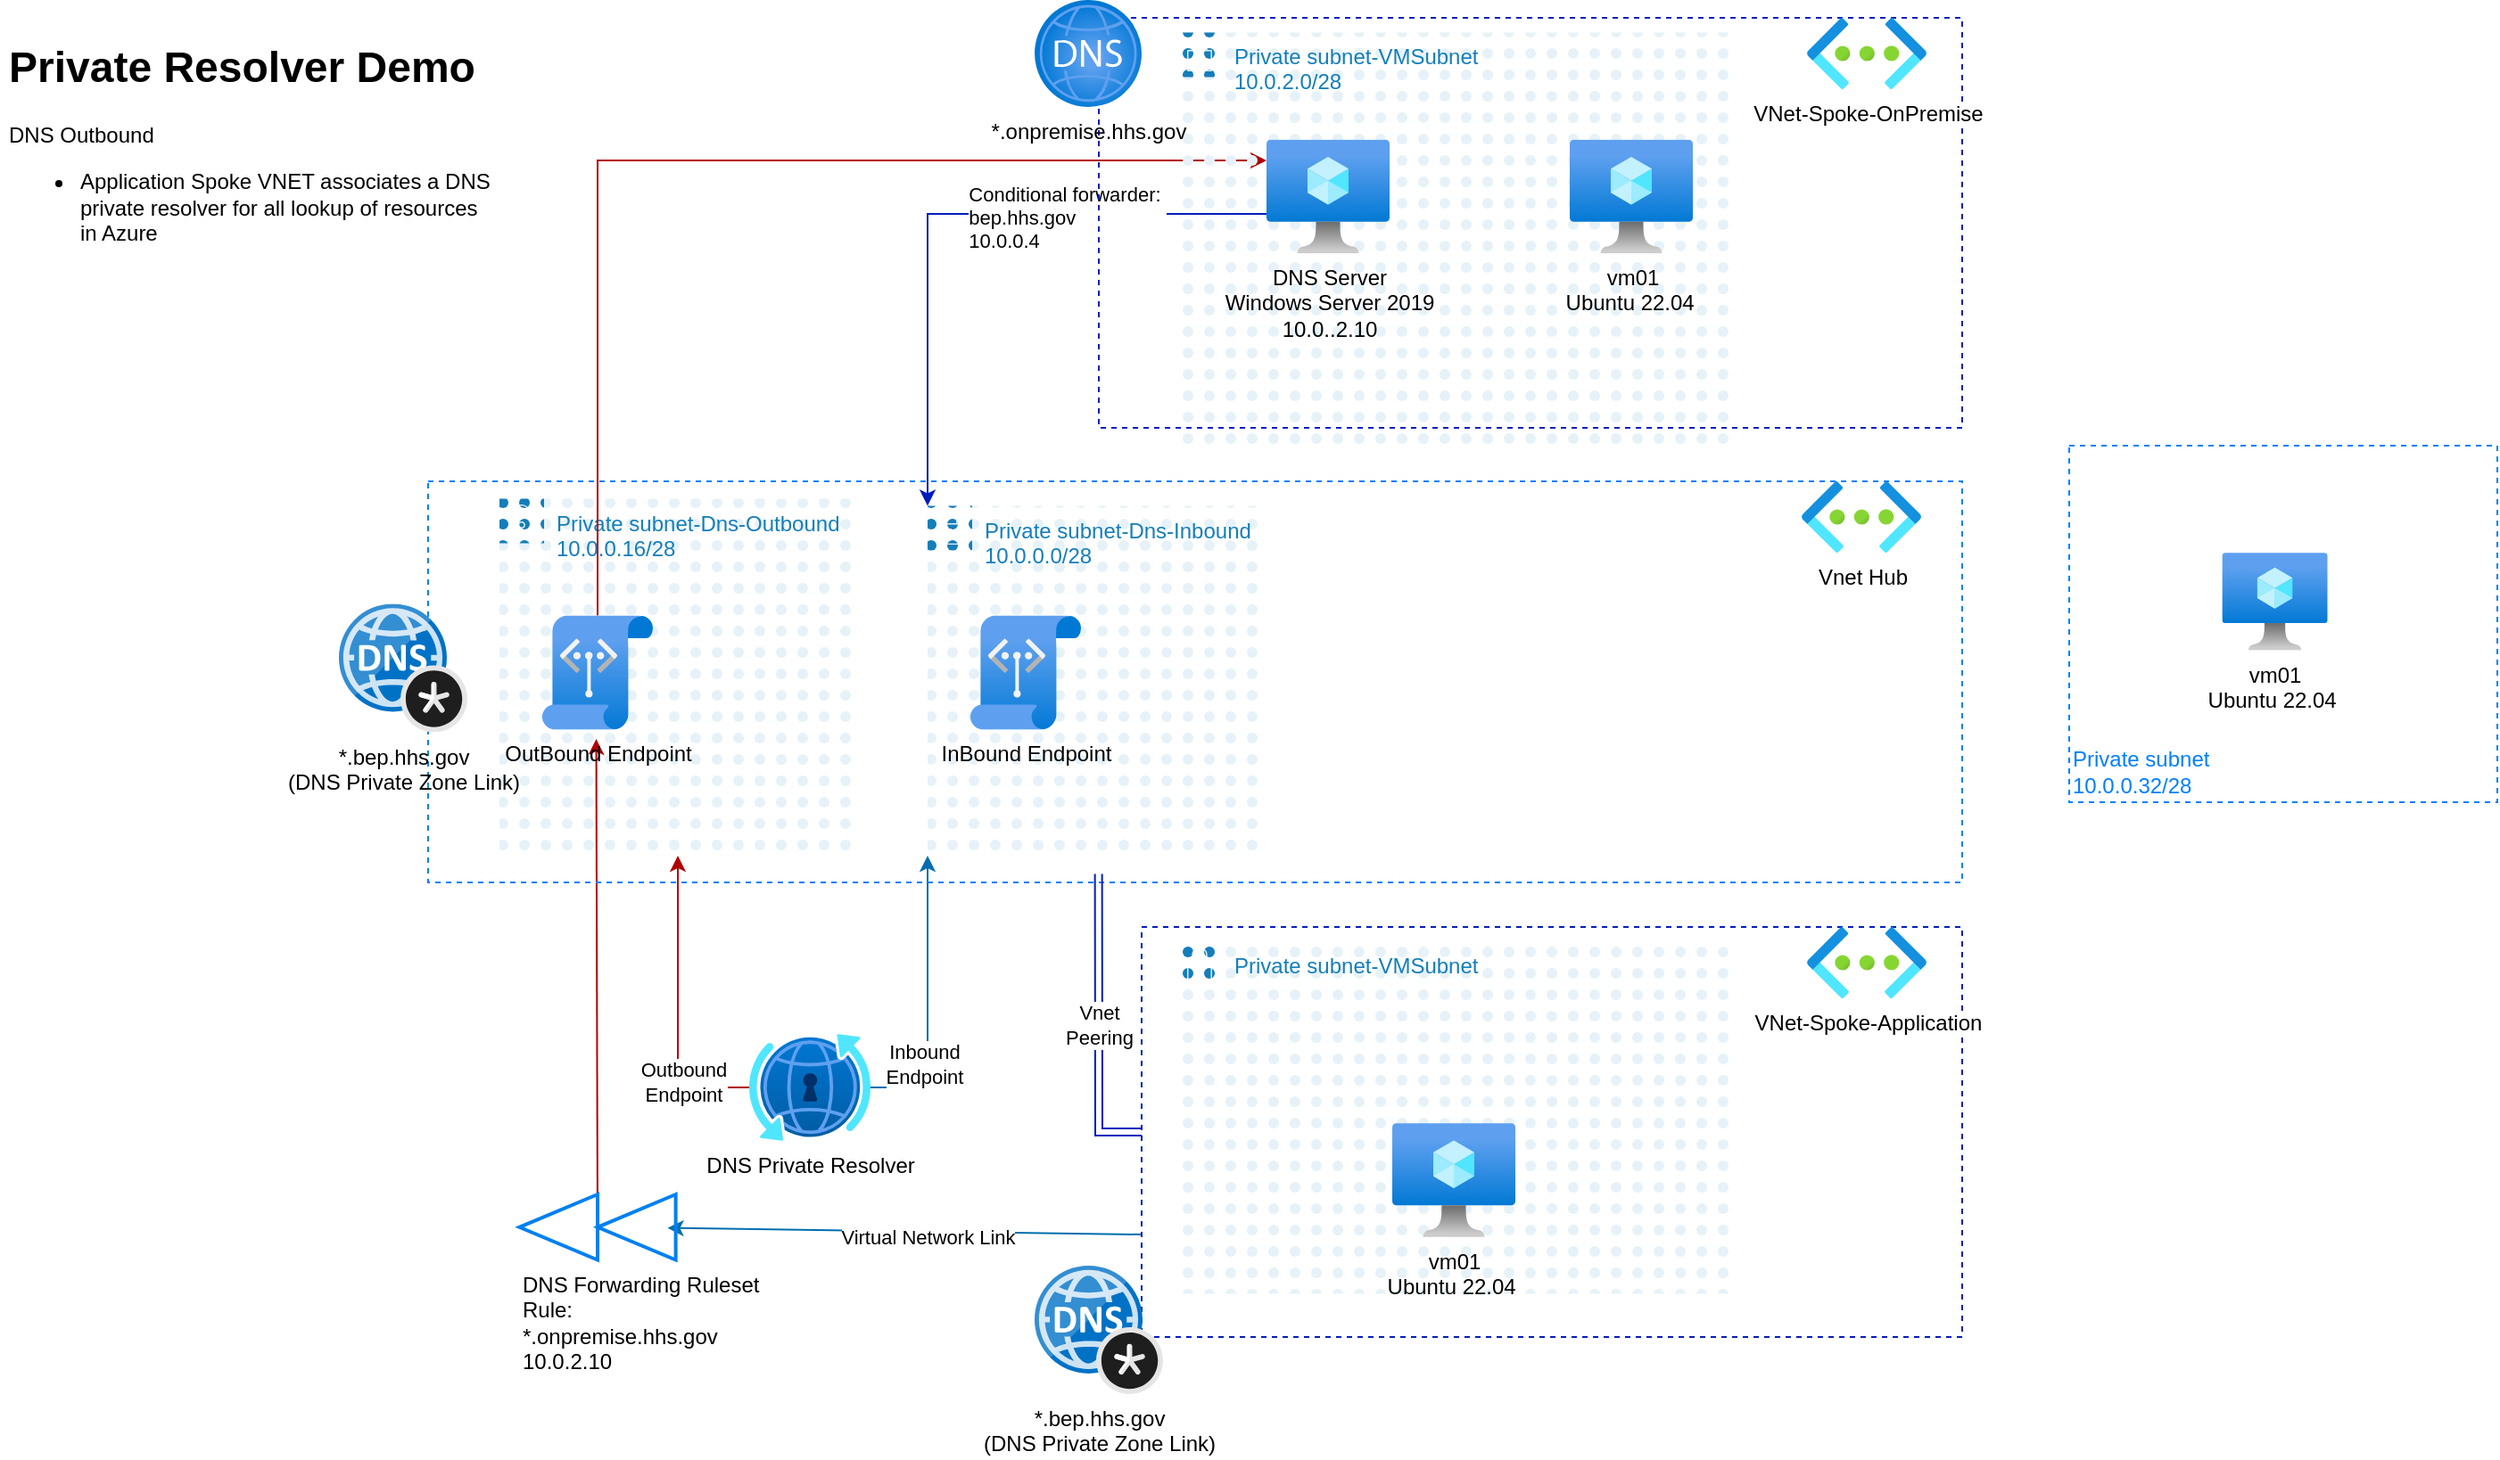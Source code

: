 <mxfile>
    <diagram id="-DPmXS76Umg-Spe6nsbr" name="PrivateResolver Demo">
        <mxGraphModel dx="1646" dy="802" grid="1" gridSize="10" guides="1" tooltips="1" connect="1" arrows="1" fold="1" page="1" pageScale="1" pageWidth="1169" pageHeight="827" math="0" shadow="0">
            <root>
                <mxCell id="0"/>
                <mxCell id="1" parent="0"/>
                <mxCell id="A5Da7jHjknWkfX75Lmv2-71" style="edgeStyle=none;html=1;fillColor=#1ba1e2;strokeColor=#006EAF;exitX=0;exitY=0.75;exitDx=0;exitDy=0;entryX=0.052;entryY=0.512;entryDx=0;entryDy=0;entryPerimeter=0;" parent="1" source="12" target="A5Da7jHjknWkfX75Lmv2-42" edge="1">
                    <mxGeometry relative="1" as="geometry">
                        <mxPoint x="510" y="840" as="targetPoint"/>
                    </mxGeometry>
                </mxCell>
                <mxCell id="A5Da7jHjknWkfX75Lmv2-72" value="Virtual Network Link" style="edgeLabel;html=1;align=center;verticalAlign=middle;resizable=0;points=[];" parent="A5Da7jHjknWkfX75Lmv2-71" vertex="1" connectable="0">
                    <mxGeometry x="-0.095" y="3" relative="1" as="geometry">
                        <mxPoint as="offset"/>
                    </mxGeometry>
                </mxCell>
                <mxCell id="A5Da7jHjknWkfX75Lmv2-77" style="edgeStyle=none;html=1;entryX=0.488;entryY=1.083;entryDx=0;entryDy=0;entryPerimeter=0;fillColor=#e51400;strokeColor=#B20000;" parent="1" source="A5Da7jHjknWkfX75Lmv2-42" target="A5Da7jHjknWkfX75Lmv2-33" edge="1">
                    <mxGeometry relative="1" as="geometry"/>
                </mxCell>
                <mxCell id="A5Da7jHjknWkfX75Lmv2-42" value="DNS Forwarding Ruleset&lt;br&gt;&lt;div style=&quot;&quot;&gt;Rule:&lt;/div&gt;*.onpremise.hhs.gov&lt;br&gt;10.0.2.10" style="html=1;verticalLabelPosition=bottom;align=left;labelBackgroundColor=#ffffff;verticalAlign=top;strokeWidth=2;strokeColor=#0080F0;shadow=0;dashed=0;shape=mxgraph.ios7.icons.forward;fillStyle=dots;fillColor=none;flipH=1;" parent="1" vertex="1">
                    <mxGeometry x="311.19" y="670" width="87.62" height="36.8" as="geometry"/>
                </mxCell>
                <mxCell id="A5Da7jHjknWkfX75Lmv2-79" style="edgeStyle=none;html=1;strokeColor=#B20000;" parent="1" source="A5Da7jHjknWkfX75Lmv2-43" target="A5Da7jHjknWkfX75Lmv2-32" edge="1">
                    <mxGeometry relative="1" as="geometry">
                        <Array as="points">
                            <mxPoint x="400" y="610"/>
                        </Array>
                    </mxGeometry>
                </mxCell>
                <mxCell id="A5Da7jHjknWkfX75Lmv2-80" value="Outbound &lt;br&gt;Endpoint" style="edgeLabel;html=1;align=center;verticalAlign=middle;resizable=0;points=[];" parent="A5Da7jHjknWkfX75Lmv2-79" vertex="1" connectable="0">
                    <mxGeometry x="-0.487" y="-3" relative="1" as="geometry">
                        <mxPoint as="offset"/>
                    </mxGeometry>
                </mxCell>
                <mxCell id="A5Da7jHjknWkfX75Lmv2-82" style="edgeStyle=none;html=1;strokeColor=#006EAF;fillColor=#1ba1e2;entryX=0;entryY=1;entryDx=0;entryDy=0;" parent="1" source="A5Da7jHjknWkfX75Lmv2-43" target="A5Da7jHjknWkfX75Lmv2-26" edge="1">
                    <mxGeometry relative="1" as="geometry">
                        <mxPoint x="540" y="520" as="targetPoint"/>
                        <Array as="points">
                            <mxPoint x="540" y="610"/>
                        </Array>
                    </mxGeometry>
                </mxCell>
                <mxCell id="A5Da7jHjknWkfX75Lmv2-83" value="Inbound&lt;br&gt;Endpoint" style="edgeLabel;html=1;align=center;verticalAlign=middle;resizable=0;points=[];" parent="A5Da7jHjknWkfX75Lmv2-82" vertex="1" connectable="0">
                    <mxGeometry x="-0.446" y="2" relative="1" as="geometry">
                        <mxPoint as="offset"/>
                    </mxGeometry>
                </mxCell>
                <mxCell id="A5Da7jHjknWkfX75Lmv2-43" value="DNS Private Resolver" style="aspect=fixed;html=1;points=[];align=center;image;fontSize=12;image=img/lib/azure2/networking/DNS_Private_Resolver.svg;dashed=1;labelBackgroundColor=none;fillStyle=dots;strokeColor=#000000;fillColor=none;" parent="1" vertex="1">
                    <mxGeometry x="440" y="580" width="68" height="60" as="geometry"/>
                </mxCell>
                <mxCell id="A5Da7jHjknWkfX75Lmv2-54" value="" style="group" parent="1" vertex="1" connectable="0">
                    <mxGeometry x="600" y="520" width="520" height="230" as="geometry"/>
                </mxCell>
                <mxCell id="12" value="OnPremise&lt;br&gt;10.0.2.0/24" style="rounded=0;whiteSpace=wrap;html=1;dashed=1;labelBackgroundColor=none;fillStyle=dots;strokeColor=#001DBC;fillColor=none;verticalAlign=bottom;align=left;fontColor=#ffffff;" parent="A5Da7jHjknWkfX75Lmv2-54" vertex="1">
                    <mxGeometry x="60" width="460" height="230" as="geometry"/>
                </mxCell>
                <mxCell id="2" value="VNet-Spoke-Application" style="aspect=fixed;html=1;points=[];align=center;image;fontSize=12;image=img/lib/azure2/networking/Virtual_Networks.svg;" parent="A5Da7jHjknWkfX75Lmv2-54" vertex="1">
                    <mxGeometry x="433" width="67" height="40" as="geometry"/>
                </mxCell>
                <mxCell id="18" value="Private subnet-VMSubnet" style="points=[[0,0],[0.25,0],[0.5,0],[0.75,0],[1,0],[1,0.25],[1,0.5],[1,0.75],[1,1],[0.75,1],[0.5,1],[0.25,1],[0,1],[0,0.75],[0,0.5],[0,0.25]];outlineConnect=0;gradientColor=none;html=1;whiteSpace=wrap;fontSize=12;fontStyle=0;container=1;pointerEvents=0;collapsible=0;recursiveResize=0;shape=mxgraph.aws4.group;grIcon=mxgraph.aws4.group_security_group;grStroke=0;strokeColor=#147EBA;fillColor=#E6F2F8;verticalAlign=top;align=left;spacingLeft=30;fontColor=#147EBA;dashed=0;labelBackgroundColor=none;fillStyle=dots;" parent="A5Da7jHjknWkfX75Lmv2-54" vertex="1">
                    <mxGeometry x="80" y="8.24" width="310" height="197.5" as="geometry"/>
                </mxCell>
                <mxCell id="20" value="vm01&lt;br&gt;Ubuntu 22.04&amp;nbsp;" style="aspect=fixed;html=1;points=[];align=center;image;fontSize=12;image=img/lib/azure2/compute/Virtual_Machine.svg;labelBackgroundColor=none;" parent="A5Da7jHjknWkfX75Lmv2-54" vertex="1">
                    <mxGeometry x="200.5" y="110" width="69" height="64" as="geometry"/>
                </mxCell>
                <mxCell id="A5Da7jHjknWkfX75Lmv2-66" value="*.bep.hhs.gov&lt;br&gt;(DNS Private Zone Link)" style="sketch=0;aspect=fixed;html=1;points=[];align=center;image;fontSize=12;image=img/lib/mscae/DNS_Private_Zones.svg;dashed=1;labelBackgroundColor=none;fillStyle=dots;strokeColor=#000000;fillColor=none;" parent="A5Da7jHjknWkfX75Lmv2-54" vertex="1">
                    <mxGeometry y="190" width="72" height="72" as="geometry"/>
                </mxCell>
                <mxCell id="A5Da7jHjknWkfX75Lmv2-23" value="Out" style="rounded=0;whiteSpace=wrap;html=1;dashed=1;labelBackgroundColor=none;fillStyle=dots;strokeColor=#007FFF;fillColor=none;verticalAlign=bottom;align=left;fontColor=#ffffff;" parent="1" vertex="1">
                    <mxGeometry x="260" y="270" width="860" height="225" as="geometry"/>
                </mxCell>
                <mxCell id="A5Da7jHjknWkfX75Lmv2-26" value="Private subnet-Dns-Inbound&lt;br&gt;10.0.0.0/28&lt;br&gt;&lt;span style=&quot;color: rgba(0, 0, 0, 0); font-family: monospace; font-size: 0px;&quot;&gt;%3CmxGraphModel%3E%3Croot%3E%3CmxCell%20id%3D%220%22%2F%3E%3CmxCell%20id%3D%221%22%20parent%3D%220%22%2F%3E%3CmxCell%20id%3D%222%22%20style%3D%22edgeStyle%3Dnone%3Bhtml%3D1%3BentryX%3D0.742%3BentryY%3D0.972%3BentryDx%3D0%3BentryDy%3D0%3BentryPerimeter%3D0%3BstrokeColor%3D%23006EAF%3BfillColor%3D%231ba1e2%3B%22%20edge%3D%221%22%20parent%3D%221%22%3E%3CmxGeometry%20relative%3D%221%22%20as%3D%22geometry%22%3E%3CmxPoint%20x%3D%22497.646%22%20y%3D%22550%22%20as%3D%22sourcePoint%22%2F%3E%3CmxPoint%20x%3D%22610.004%22%20y%3D%22407.448%22%20as%3D%22targetPoint%22%2F%3E%3C%2FmxGeometry%3E%3C%2FmxCell%3E%3C%2Froot%3E%3C%2FmxGraphModel%3E&lt;br&gt;1&lt;br&gt;&lt;/span&gt;" style="points=[[0,0],[0.25,0],[0.5,0],[0.75,0],[1,0],[1,0.25],[1,0.5],[1,0.75],[1,1],[0.75,1],[0.5,1],[0.25,1],[0,1],[0,0.75],[0,0.5],[0,0.25]];outlineConnect=0;gradientColor=none;html=1;whiteSpace=wrap;fontSize=12;fontStyle=0;container=1;pointerEvents=0;collapsible=0;recursiveResize=0;shape=mxgraph.aws4.group;grIcon=mxgraph.aws4.group_security_group;grStroke=0;strokeColor=#147EBA;fillColor=#E6F2F8;verticalAlign=top;align=left;spacingLeft=30;fontColor=#147EBA;dashed=0;labelBackgroundColor=none;fillStyle=dots;" parent="1" vertex="1">
                    <mxGeometry x="540" y="283.75" width="190" height="196.25" as="geometry"/>
                </mxCell>
                <mxCell id="A5Da7jHjknWkfX75Lmv2-32" value="Private subnet-Dns-Outbound&lt;br&gt;10.0.0.16/28" style="points=[[0,0],[0.25,0],[0.5,0],[0.75,0],[1,0],[1,0.25],[1,0.5],[1,0.75],[1,1],[0.75,1],[0.5,1],[0.25,1],[0,1],[0,0.75],[0,0.5],[0,0.25]];outlineConnect=0;gradientColor=none;html=1;whiteSpace=wrap;fontSize=12;fontStyle=0;container=1;pointerEvents=0;collapsible=0;recursiveResize=0;shape=mxgraph.aws4.group;grIcon=mxgraph.aws4.group_security_group;grStroke=0;strokeColor=#147EBA;fillColor=#E6F2F8;verticalAlign=top;align=left;spacingLeft=30;fontColor=#147EBA;dashed=0;labelBackgroundColor=none;fillStyle=dots;" parent="1" vertex="1">
                    <mxGeometry x="300" y="279.74" width="200" height="200.26" as="geometry"/>
                </mxCell>
                <mxCell id="A5Da7jHjknWkfX75Lmv2-40" value="Vnet Hub" style="aspect=fixed;html=1;points=[];align=center;image;fontSize=12;image=img/lib/azure2/networking/Virtual_Networks.svg;dashed=1;labelBackgroundColor=none;fillStyle=dots;strokeColor=#000000;fillColor=none;" parent="1" vertex="1">
                    <mxGeometry x="1030" y="270" width="67" height="40" as="geometry"/>
                </mxCell>
                <mxCell id="A5Da7jHjknWkfX75Lmv2-41" value="*.bep.hhs.gov&lt;br&gt;(DNS Private Zone Link)" style="sketch=0;aspect=fixed;html=1;points=[];align=center;image;fontSize=12;image=img/lib/mscae/DNS_Private_Zones.svg;dashed=1;labelBackgroundColor=none;fillStyle=dots;strokeColor=#000000;fillColor=none;" parent="1" vertex="1">
                    <mxGeometry x="210" y="338.74" width="72" height="72" as="geometry"/>
                </mxCell>
                <mxCell id="A5Da7jHjknWkfX75Lmv2-30" value="InBound Endpoint" style="aspect=fixed;html=1;points=[];align=center;image;fontSize=12;image=img/lib/azure2/networking/Service_Endpoint_Policies.svg;dashed=1;labelBackgroundColor=none;fillStyle=dots;strokeColor=#000000;fillColor=none;" parent="1" vertex="1">
                    <mxGeometry x="564" y="345.24" width="62" height="64" as="geometry"/>
                </mxCell>
                <mxCell id="A5Da7jHjknWkfX75Lmv2-85" style="edgeStyle=none;html=1;strokeColor=#B20000;rounded=0;" parent="1" source="A5Da7jHjknWkfX75Lmv2-33" edge="1">
                    <mxGeometry relative="1" as="geometry">
                        <mxPoint x="730" y="90" as="targetPoint"/>
                        <Array as="points">
                            <mxPoint x="355" y="90"/>
                        </Array>
                    </mxGeometry>
                </mxCell>
                <mxCell id="A5Da7jHjknWkfX75Lmv2-33" value="OutBound Endpoint" style="aspect=fixed;html=1;points=[];align=center;image;fontSize=12;image=img/lib/azure2/networking/Service_Endpoint_Policies.svg;dashed=1;labelBackgroundColor=none;fillStyle=dots;strokeColor=#000000;fillColor=none;" parent="1" vertex="1">
                    <mxGeometry x="324" y="345.24" width="62" height="64" as="geometry"/>
                </mxCell>
                <mxCell id="A5Da7jHjknWkfX75Lmv2-86" style="edgeStyle=none;html=1;strokeColor=#001DBC;entryX=0;entryY=0;entryDx=0;entryDy=0;rounded=0;fillColor=#0050ef;" parent="1" target="A5Da7jHjknWkfX75Lmv2-26" edge="1">
                    <mxGeometry relative="1" as="geometry">
                        <mxPoint x="730" y="120" as="sourcePoint"/>
                        <Array as="points">
                            <mxPoint x="540" y="120"/>
                        </Array>
                    </mxGeometry>
                </mxCell>
                <mxCell id="A5Da7jHjknWkfX75Lmv2-87" value="Conditional forwarder:&amp;nbsp;&lt;br&gt;&lt;div style=&quot;text-align: left;&quot;&gt;bep.hhs.gov&lt;/div&gt;&lt;div style=&quot;text-align: left;&quot;&gt;10.0.0.4&lt;/div&gt;" style="edgeLabel;html=1;align=center;verticalAlign=middle;resizable=0;points=[];" parent="A5Da7jHjknWkfX75Lmv2-86" vertex="1" connectable="0">
                    <mxGeometry x="-0.367" y="2" relative="1" as="geometry">
                        <mxPoint as="offset"/>
                    </mxGeometry>
                </mxCell>
                <mxCell id="A5Da7jHjknWkfX75Lmv2-88" value="Vnet&lt;br&gt;Peering" style="edgeStyle=none;rounded=0;html=1;strokeColor=#001DBC;exitX=0;exitY=0.5;exitDx=0;exitDy=0;shape=link;fillColor=#0050ef;entryX=0.437;entryY=0.979;entryDx=0;entryDy=0;entryPerimeter=0;" parent="1" source="12" target="A5Da7jHjknWkfX75Lmv2-23" edge="1">
                    <mxGeometry relative="1" as="geometry">
                        <mxPoint x="580" y="492" as="targetPoint"/>
                        <Array as="points">
                            <mxPoint x="636" y="635"/>
                        </Array>
                    </mxGeometry>
                </mxCell>
                <mxCell id="A5Da7jHjknWkfX75Lmv2-58" value="OnPremise&lt;br&gt;10.0.2.0/24" style="rounded=0;whiteSpace=wrap;html=1;dashed=1;labelBackgroundColor=none;fillStyle=dots;strokeColor=#001DBC;fillColor=none;verticalAlign=bottom;align=left;fontColor=#ffffff;" parent="1" vertex="1">
                    <mxGeometry x="636" y="10" width="484" height="230" as="geometry"/>
                </mxCell>
                <mxCell id="A5Da7jHjknWkfX75Lmv2-59" value="VNet-Spoke-OnPremise" style="aspect=fixed;html=1;points=[];align=center;image;fontSize=12;image=img/lib/azure2/networking/Virtual_Networks.svg;" parent="1" vertex="1">
                    <mxGeometry x="1033" y="10" width="67" height="40" as="geometry"/>
                </mxCell>
                <mxCell id="A5Da7jHjknWkfX75Lmv2-61" value="Private subnet-VMSubnet&lt;br&gt;10.0.2.0/28" style="points=[[0,0],[0.25,0],[0.5,0],[0.75,0],[1,0],[1,0.25],[1,0.5],[1,0.75],[1,1],[0.75,1],[0.5,1],[0.25,1],[0,1],[0,0.75],[0,0.5],[0,0.25]];outlineConnect=0;gradientColor=none;html=1;whiteSpace=wrap;fontSize=12;fontStyle=0;container=1;pointerEvents=0;collapsible=0;recursiveResize=0;shape=mxgraph.aws4.group;grIcon=mxgraph.aws4.group_security_group;grStroke=0;strokeColor=#147EBA;fillColor=#E6F2F8;verticalAlign=top;align=left;spacingLeft=30;fontColor=#147EBA;dashed=0;labelBackgroundColor=none;fillStyle=dots;" parent="1" vertex="1">
                    <mxGeometry x="680" y="18.24" width="310" height="231.76" as="geometry"/>
                </mxCell>
                <mxCell id="A5Da7jHjknWkfX75Lmv2-63" value="DNS Server&lt;br&gt;Windows Server 2019&lt;br&gt;10.0..2.10" style="aspect=fixed;html=1;points=[];align=center;image;fontSize=12;image=img/lib/azure2/compute/Virtual_Machine.svg;labelBackgroundColor=none;" parent="A5Da7jHjknWkfX75Lmv2-61" vertex="1">
                    <mxGeometry x="50" y="60" width="69" height="64" as="geometry"/>
                </mxCell>
                <mxCell id="A5Da7jHjknWkfX75Lmv2-62" value="vm01&lt;br&gt;Ubuntu 22.04&amp;nbsp;" style="aspect=fixed;html=1;points=[];align=center;image;fontSize=12;image=img/lib/azure2/compute/Virtual_Machine.svg;labelBackgroundColor=none;" parent="A5Da7jHjknWkfX75Lmv2-61" vertex="1">
                    <mxGeometry x="220" y="60" width="69" height="64" as="geometry"/>
                </mxCell>
                <mxCell id="A5Da7jHjknWkfX75Lmv2-60" value="*.onpremise.hhs.gov" style="aspect=fixed;html=1;points=[];align=center;image;fontSize=12;image=img/lib/azure2/networking/DNS_Zones.svg;dashed=1;labelBackgroundColor=none;fillStyle=dots;strokeColor=#007FFF;fillColor=none;" parent="1" vertex="1">
                    <mxGeometry x="600" width="60" height="60" as="geometry"/>
                </mxCell>
                <mxCell id="A5Da7jHjknWkfX75Lmv2-89" value="&lt;h1&gt;Private Resolver Demo&lt;/h1&gt;&lt;p&gt;DNS Outbound&lt;/p&gt;&lt;p&gt;&lt;/p&gt;&lt;ul&gt;&lt;li&gt;Application Spoke VNET associates a DNS private resolver for all lookup of resources in Azure&lt;/li&gt;&lt;li&gt;&lt;br&gt;&lt;/li&gt;&lt;/ul&gt;&lt;p&gt;&lt;/p&gt;&lt;p&gt;&lt;br&gt;&lt;/p&gt;" style="text;html=1;strokeColor=none;fillColor=none;spacing=5;spacingTop=-20;whiteSpace=wrap;overflow=hidden;rounded=0;dashed=1;labelBackgroundColor=none;fillStyle=dots;" parent="1" vertex="1">
                    <mxGeometry x="20" y="18" width="280" height="120" as="geometry"/>
                </mxCell>
                <mxCell id="21" value="&lt;div style=&quot;&quot;&gt;&lt;span style=&quot;background-color: initial;&quot;&gt;&lt;font&gt;Private subnet&lt;/font&gt;&lt;/span&gt;&lt;/div&gt;&lt;div style=&quot;&quot;&gt;&lt;span style=&quot;background-color: initial;&quot;&gt;10.0.0.32/28&lt;/span&gt;&lt;/div&gt;" style="rounded=0;whiteSpace=wrap;html=1;strokeWidth=1;fillColor=none;container=1;movable=1;resizable=1;rotatable=1;deletable=1;editable=1;connectable=1;verticalAlign=bottom;align=left;dashed=1;strokeColor=#007FFF;fontColor=#007FFF;" vertex="1" parent="1">
                    <mxGeometry x="1180" y="250" width="240" height="200" as="geometry">
                        <mxRectangle x="1210" y="330" width="50" height="40" as="alternateBounds"/>
                    </mxGeometry>
                </mxCell>
                <mxCell id="A5Da7jHjknWkfX75Lmv2-36" value="vm01&lt;br&gt;Ubuntu 22.04&amp;nbsp;" style="aspect=fixed;html=1;points=[];align=center;image;fontSize=12;image=img/lib/azure2/compute/Virtual_Machine.svg;labelBackgroundColor=none;" parent="21" vertex="1">
                    <mxGeometry x="85.714" y="60" width="59.143" height="54.857" as="geometry"/>
                </mxCell>
            </root>
        </mxGraphModel>
    </diagram>
    <diagram name="old" id="nb-85bsSKg6Q3aCRK5n5">
        <mxGraphModel dx="1386" dy="787" grid="1" gridSize="10" guides="1" tooltips="1" connect="1" arrows="1" fold="1" page="1" pageScale="1" pageWidth="1169" pageHeight="827" math="0" shadow="0">
            <root>
                <mxCell id="KJYG3omojn-DoQam58zE-0"/>
                <mxCell id="KJYG3omojn-DoQam58zE-1" parent="KJYG3omojn-DoQam58zE-0"/>
                <mxCell id="KJYG3omojn-DoQam58zE-2" value="" style="rounded=0;whiteSpace=wrap;html=1;fillColor=none;dashed=1;labelBackgroundColor=none;" vertex="1" parent="KJYG3omojn-DoQam58zE-1">
                    <mxGeometry x="160" y="40" width="1170" height="370" as="geometry"/>
                </mxCell>
                <mxCell id="KJYG3omojn-DoQam58zE-3" style="edgeStyle=orthogonalEdgeStyle;rounded=0;orthogonalLoop=1;jettySize=auto;html=1;dashed=1;labelBackgroundColor=none;" edge="1" parent="KJYG3omojn-DoQam58zE-1" source="KJYG3omojn-DoQam58zE-41" target="KJYG3omojn-DoQam58zE-25">
                    <mxGeometry relative="1" as="geometry"/>
                </mxCell>
                <mxCell id="KJYG3omojn-DoQam58zE-4" style="edgeStyle=orthogonalEdgeStyle;rounded=0;orthogonalLoop=1;jettySize=auto;html=1;endArrow=none;endFill=0;fillColor=#dae8fc;strokeColor=#6c8ebf;labelBackgroundColor=none;" edge="1" parent="KJYG3omojn-DoQam58zE-1" source="KJYG3omojn-DoQam58zE-41" target="KJYG3omojn-DoQam58zE-27">
                    <mxGeometry relative="1" as="geometry">
                        <Array as="points">
                            <mxPoint x="730" y="190"/>
                            <mxPoint x="730" y="190"/>
                        </Array>
                    </mxGeometry>
                </mxCell>
                <mxCell id="KJYG3omojn-DoQam58zE-5" value="Metric Data&lt;br&gt;Audit &amp;amp; Diagnostic Logs" style="edgeStyle=orthogonalEdgeStyle;rounded=0;orthogonalLoop=1;jettySize=auto;html=1;labelBackgroundColor=none;dashed=1;" edge="1" parent="KJYG3omojn-DoQam58zE-1" source="KJYG3omojn-DoQam58zE-41" target="KJYG3omojn-DoQam58zE-37">
                    <mxGeometry relative="1" as="geometry">
                        <Array as="points">
                            <mxPoint x="1110" y="125"/>
                            <mxPoint x="1110" y="125"/>
                        </Array>
                    </mxGeometry>
                </mxCell>
                <mxCell id="KJYG3omojn-DoQam58zE-6" style="edgeStyle=orthogonalEdgeStyle;rounded=0;orthogonalLoop=1;jettySize=auto;html=1;fillColor=#dae8fc;strokeColor=#6c8ebf;labelBackgroundColor=none;" edge="1" parent="KJYG3omojn-DoQam58zE-1" source="KJYG3omojn-DoQam58zE-9" target="KJYG3omojn-DoQam58zE-41">
                    <mxGeometry relative="1" as="geometry">
                        <Array as="points">
                            <mxPoint x="710" y="120"/>
                            <mxPoint x="710" y="120"/>
                        </Array>
                    </mxGeometry>
                </mxCell>
                <mxCell id="KJYG3omojn-DoQam58zE-7" style="edgeStyle=orthogonalEdgeStyle;rounded=0;orthogonalLoop=1;jettySize=auto;html=1;dashed=1;labelBackgroundColor=none;entryX=0.5;entryY=1;entryDx=0;entryDy=0;" edge="1" parent="KJYG3omojn-DoQam58zE-1" source="KJYG3omojn-DoQam58zE-9" target="KJYG3omojn-DoQam58zE-37">
                    <mxGeometry relative="1" as="geometry">
                        <mxPoint x="1250" y="300" as="targetPoint"/>
                        <Array as="points">
                            <mxPoint x="458" y="340"/>
                            <mxPoint x="1250" y="340"/>
                        </Array>
                    </mxGeometry>
                </mxCell>
                <mxCell id="KJYG3omojn-DoQam58zE-8" value="Diagnostic Logs &amp;amp; Metric Data" style="edgeLabel;html=1;align=center;verticalAlign=middle;resizable=0;points=[];labelBackgroundColor=none;" vertex="1" connectable="0" parent="KJYG3omojn-DoQam58zE-7">
                    <mxGeometry x="-0.561" relative="1" as="geometry">
                        <mxPoint x="6" y="-7" as="offset"/>
                    </mxGeometry>
                </mxCell>
                <mxCell id="KJYG3omojn-DoQam58zE-9" value="" style="rounded=0;whiteSpace=wrap;html=1;dashed=1;labelBackgroundColor=none;fillColor=#E6E6E6;strokeColor=none;" vertex="1" parent="KJYG3omojn-DoQam58zE-1">
                    <mxGeometry x="290" y="100.5" width="336" height="180" as="geometry"/>
                </mxCell>
                <mxCell id="KJYG3omojn-DoQam58zE-10" value="" style="rounded=0;whiteSpace=wrap;html=1;dashed=1;fillColor=#E6E6E6;strokeColor=none;labelBackgroundColor=none;" vertex="1" parent="KJYG3omojn-DoQam58zE-1">
                    <mxGeometry x="300" y="290" width="140" height="85" as="geometry"/>
                </mxCell>
                <mxCell id="KJYG3omojn-DoQam58zE-11" value="Azure Active Directory" style="aspect=fixed;html=1;points=[];align=center;image;fontSize=12;image=img/lib/azure2/identity/Azure_Active_Directory.svg;fontFamily=Helvetica;fontColor=default;strokeColor=none;fillColor=#00BEF2;labelPosition=center;verticalLabelPosition=top;verticalAlign=bottom;labelBackgroundColor=none;" vertex="1" parent="KJYG3omojn-DoQam58zE-1">
                    <mxGeometry x="49.75" y="20" width="62.5" height="70" as="geometry"/>
                </mxCell>
                <mxCell id="KJYG3omojn-DoQam58zE-12" value="DNS Lookup" style="edgeStyle=orthogonalEdgeStyle;rounded=0;orthogonalLoop=1;jettySize=auto;html=1;dashed=1;labelBackgroundColor=none;" edge="1" parent="KJYG3omojn-DoQam58zE-1" source="KJYG3omojn-DoQam58zE-15" target="KJYG3omojn-DoQam58zE-16">
                    <mxGeometry relative="1" as="geometry"/>
                </mxCell>
                <mxCell id="KJYG3omojn-DoQam58zE-13" value="Authentication" style="edgeStyle=orthogonalEdgeStyle;rounded=0;orthogonalLoop=1;jettySize=auto;html=1;dashed=1;labelBackgroundColor=none;" edge="1" parent="KJYG3omojn-DoQam58zE-1" source="KJYG3omojn-DoQam58zE-15" target="KJYG3omojn-DoQam58zE-11">
                    <mxGeometry relative="1" as="geometry"/>
                </mxCell>
                <mxCell id="KJYG3omojn-DoQam58zE-14" style="edgeStyle=orthogonalEdgeStyle;rounded=0;orthogonalLoop=1;jettySize=auto;html=1;fillColor=#dae8fc;strokeColor=#6c8ebf;labelBackgroundColor=none;" edge="1" parent="KJYG3omojn-DoQam58zE-1" source="KJYG3omojn-DoQam58zE-15" target="KJYG3omojn-DoQam58zE-18">
                    <mxGeometry relative="1" as="geometry"/>
                </mxCell>
                <mxCell id="KJYG3omojn-DoQam58zE-15" value="Internet" style="shape=image;html=1;verticalAlign=middle;verticalLabelPosition=middle;labelBackgroundColor=none;imageAspect=0;aspect=fixed;image=https://cdn4.iconfinder.com/data/icons/for-your-interface-free-samples/128/Globe-128.png;labelPosition=left;align=right;" vertex="1" parent="KJYG3omojn-DoQam58zE-1">
                    <mxGeometry x="47.25" y="171" width="65" height="65" as="geometry"/>
                </mxCell>
                <mxCell id="KJYG3omojn-DoQam58zE-16" value="Azure DNS" style="aspect=fixed;html=1;points=[];align=center;image;fontSize=12;image=img/lib/azure2/networking/DNS_Zones.svg;labelBackgroundColor=none;" vertex="1" parent="KJYG3omojn-DoQam58zE-1">
                    <mxGeometry x="55.63" y="330" width="48.25" height="48.25" as="geometry"/>
                </mxCell>
                <mxCell id="KJYG3omojn-DoQam58zE-17" style="edgeStyle=orthogonalEdgeStyle;rounded=0;orthogonalLoop=1;jettySize=auto;html=1;fillColor=#dae8fc;strokeColor=#6c8ebf;labelBackgroundColor=none;" edge="1" parent="KJYG3omojn-DoQam58zE-1" source="KJYG3omojn-DoQam58zE-18" target="KJYG3omojn-DoQam58zE-34">
                    <mxGeometry relative="1" as="geometry">
                        <Array as="points">
                            <mxPoint x="290" y="204"/>
                            <mxPoint x="290" y="204"/>
                        </Array>
                    </mxGeometry>
                </mxCell>
                <mxCell id="KJYG3omojn-DoQam58zE-18" value="Azure Front Door&lt;br&gt;WAF&lt;br&gt;CDN" style="aspect=fixed;html=1;points=[];align=center;image;fontSize=12;image=img/lib/azure2/networking/Front_Doors.svg;labelPosition=center;verticalLabelPosition=top;verticalAlign=bottom;labelBackgroundColor=none;" vertex="1" parent="KJYG3omojn-DoQam58zE-1">
                    <mxGeometry x="191" y="174" width="68" height="60" as="geometry"/>
                </mxCell>
                <mxCell id="KJYG3omojn-DoQam58zE-19" style="edgeStyle=orthogonalEdgeStyle;rounded=0;orthogonalLoop=1;jettySize=auto;html=1;fillColor=#dae8fc;strokeColor=#6c8ebf;labelBackgroundColor=none;" edge="1" parent="KJYG3omojn-DoQam58zE-1" source="KJYG3omojn-DoQam58zE-34" target="KJYG3omojn-DoQam58zE-21">
                    <mxGeometry relative="1" as="geometry">
                        <Array as="points">
                            <mxPoint x="410" y="204"/>
                            <mxPoint x="410" y="204"/>
                        </Array>
                    </mxGeometry>
                </mxCell>
                <mxCell id="KJYG3omojn-DoQam58zE-20" style="edgeStyle=orthogonalEdgeStyle;rounded=0;orthogonalLoop=1;jettySize=auto;html=1;fillColor=#dae8fc;strokeColor=#6c8ebf;labelBackgroundColor=none;" edge="1" parent="KJYG3omojn-DoQam58zE-1" source="KJYG3omojn-DoQam58zE-21" target="KJYG3omojn-DoQam58zE-31">
                    <mxGeometry relative="1" as="geometry">
                        <Array as="points">
                            <mxPoint x="520" y="204"/>
                            <mxPoint x="520" y="204"/>
                        </Array>
                    </mxGeometry>
                </mxCell>
                <mxCell id="KJYG3omojn-DoQam58zE-21" value="Queue" style="verticalLabelPosition=top;html=1;verticalAlign=bottom;align=center;strokeColor=none;fillColor=#00BEF2;shape=mxgraph.azure.storage_queue;labelPosition=center;labelBackgroundColor=none;" vertex="1" parent="KJYG3omojn-DoQam58zE-1">
                    <mxGeometry x="437" y="181.5" width="50" height="45" as="geometry"/>
                </mxCell>
                <mxCell id="KJYG3omojn-DoQam58zE-22" style="edgeStyle=orthogonalEdgeStyle;rounded=0;orthogonalLoop=1;jettySize=auto;html=1;fillColor=#dae8fc;strokeColor=#6c8ebf;labelBackgroundColor=none;" edge="1" parent="KJYG3omojn-DoQam58zE-1" source="KJYG3omojn-DoQam58zE-23" target="KJYG3omojn-DoQam58zE-18">
                    <mxGeometry relative="1" as="geometry"/>
                </mxCell>
                <mxCell id="KJYG3omojn-DoQam58zE-23" value="Blob" style="verticalLabelPosition=bottom;html=1;verticalAlign=top;align=center;strokeColor=none;fillColor=#00BEF2;shape=mxgraph.azure.storage_blob;labelBackgroundColor=none;" vertex="1" parent="KJYG3omojn-DoQam58zE-1">
                    <mxGeometry x="310" y="305" width="50" height="45" as="geometry"/>
                </mxCell>
                <mxCell id="KJYG3omojn-DoQam58zE-24" style="edgeStyle=orthogonalEdgeStyle;rounded=0;orthogonalLoop=1;jettySize=auto;html=1;fillColor=#dae8fc;strokeColor=#6c8ebf;labelBackgroundColor=none;" edge="1" parent="KJYG3omojn-DoQam58zE-1" source="KJYG3omojn-DoQam58zE-25" target="KJYG3omojn-DoQam58zE-9">
                    <mxGeometry relative="1" as="geometry">
                        <Array as="points">
                            <mxPoint x="680" y="264"/>
                            <mxPoint x="680" y="264"/>
                        </Array>
                    </mxGeometry>
                </mxCell>
                <mxCell id="KJYG3omojn-DoQam58zE-25" value="Azure Search" style="aspect=fixed;html=1;points=[];align=center;image;fontSize=12;image=img/lib/azure2/app_services/Search_Services.svg;labelBackgroundColor=none;" vertex="1" parent="KJYG3omojn-DoQam58zE-1">
                    <mxGeometry x="854" y="236" width="72" height="52" as="geometry"/>
                </mxCell>
                <mxCell id="KJYG3omojn-DoQam58zE-26" style="rounded=0;orthogonalLoop=1;jettySize=auto;html=1;edgeStyle=orthogonalEdgeStyle;fillColor=#dae8fc;strokeColor=#6c8ebf;labelBackgroundColor=none;" edge="1" parent="KJYG3omojn-DoQam58zE-1" source="KJYG3omojn-DoQam58zE-27" target="KJYG3omojn-DoQam58zE-9">
                    <mxGeometry relative="1" as="geometry">
                        <Array as="points">
                            <mxPoint x="640" y="190"/>
                            <mxPoint x="640" y="190"/>
                        </Array>
                    </mxGeometry>
                </mxCell>
                <mxCell id="KJYG3omojn-DoQam58zE-27" value="Redis Cache" style="aspect=fixed;html=1;points=[];align=center;image;fontSize=12;image=img/lib/azure2/databases/Cache_Redis.svg;labelBackgroundColor=none;" vertex="1" parent="KJYG3omojn-DoQam58zE-1">
                    <mxGeometry x="650" y="160" width="64" height="52" as="geometry"/>
                </mxCell>
                <mxCell id="KJYG3omojn-DoQam58zE-28" value="Static Content" style="aspect=fixed;html=1;points=[];align=center;image;fontSize=12;image=img/lib/azure2/general/File.svg;labelBackgroundColor=none;" vertex="1" parent="KJYG3omojn-DoQam58zE-1">
                    <mxGeometry x="379" y="305" width="36.51" height="45" as="geometry"/>
                </mxCell>
                <mxCell id="KJYG3omojn-DoQam58zE-29" value="Resource Group" style="aspect=fixed;html=1;points=[];align=center;image;fontSize=12;image=img/lib/azure2/general/Resource_Groups.svg;dashed=1;fillColor=none;labelBackgroundColor=none;" vertex="1" parent="KJYG3omojn-DoQam58zE-1">
                    <mxGeometry x="1340" y="720" width="30" height="28.24" as="geometry"/>
                </mxCell>
                <mxCell id="KJYG3omojn-DoQam58zE-30" value="" style="group;labelBackgroundColor=none;strokeColor=none;" vertex="1" connectable="0" parent="KJYG3omojn-DoQam58zE-1">
                    <mxGeometry x="525" y="111" width="90" height="159" as="geometry"/>
                </mxCell>
                <mxCell id="KJYG3omojn-DoQam58zE-31" value="" style="rounded=0;whiteSpace=wrap;html=1;dashed=1;labelBackgroundColor=none;fillColor=#FFFFFF;labelPosition=center;verticalLabelPosition=top;align=center;verticalAlign=bottom;spacingTop=0;spacingBottom=-35;strokeColor=none;" vertex="1" parent="KJYG3omojn-DoQam58zE-30">
                    <mxGeometry width="90" height="159" as="geometry"/>
                </mxCell>
                <mxCell id="KJYG3omojn-DoQam58zE-32" value="Function App" style="aspect=fixed;html=1;points=[];align=center;image;fontSize=12;image=img/lib/azure2/compute/Function_Apps.svg;labelPosition=center;verticalLabelPosition=top;verticalAlign=bottom;labelBackgroundColor=none;" vertex="1" parent="KJYG3omojn-DoQam58zE-30">
                    <mxGeometry x="11" y="83" width="68" height="60" as="geometry"/>
                </mxCell>
                <mxCell id="KJYG3omojn-DoQam58zE-33" value="" style="group;labelBackgroundColor=none;strokeColor=none;" vertex="1" connectable="0" parent="KJYG3omojn-DoQam58zE-1">
                    <mxGeometry x="303" y="111" width="90" height="159" as="geometry"/>
                </mxCell>
                <mxCell id="KJYG3omojn-DoQam58zE-34" value="App Service Plan" style="rounded=0;whiteSpace=wrap;html=1;dashed=1;labelBackgroundColor=none;fillColor=#FFFFFF;labelPosition=center;verticalLabelPosition=top;align=center;verticalAlign=bottom;spacingTop=0;spacingBottom=-35;strokeColor=none;" vertex="1" parent="KJYG3omojn-DoQam58zE-33">
                    <mxGeometry width="90" height="159" as="geometry"/>
                </mxCell>
                <mxCell id="KJYG3omojn-DoQam58zE-35" value="Web App" style="aspect=fixed;html=1;points=[];align=center;image;fontSize=12;image=img/lib/azure2/compute/App_Services.svg;labelPosition=center;verticalLabelPosition=top;verticalAlign=bottom;labelBackgroundColor=none;" vertex="1" parent="KJYG3omojn-DoQam58zE-33">
                    <mxGeometry x="13" y="81" width="64" height="64" as="geometry"/>
                </mxCell>
                <mxCell id="KJYG3omojn-DoQam58zE-36" value="" style="group;labelBackgroundColor=none;strokeColor=none;" vertex="1" connectable="0" parent="KJYG3omojn-DoQam58zE-1">
                    <mxGeometry x="1190" y="50" width="120" height="230" as="geometry"/>
                </mxCell>
                <mxCell id="KJYG3omojn-DoQam58zE-37" value="" style="rounded=0;whiteSpace=wrap;html=1;dashed=1;labelBackgroundColor=none;fillColor=#E6E6E6;strokeColor=none;" vertex="1" parent="KJYG3omojn-DoQam58zE-36">
                    <mxGeometry width="120" height="230" as="geometry"/>
                </mxCell>
                <mxCell id="KJYG3omojn-DoQam58zE-38" value="Azure Monitor" style="aspect=fixed;html=1;points=[];align=center;image;fontSize=12;image=img/lib/azure2/management_governance/Monitor.svg;dashed=1;labelBackgroundColor=none;fillColor=#FFFFFF;" vertex="1" parent="KJYG3omojn-DoQam58zE-36">
                    <mxGeometry x="28" y="15" width="64" height="64" as="geometry"/>
                </mxCell>
                <mxCell id="KJYG3omojn-DoQam58zE-39" value="Log Analytics" style="aspect=fixed;html=1;points=[];align=center;image;fontSize=12;image=img/lib/azure2/analytics/Log_Analytics_Workspaces.svg;dashed=1;labelBackgroundColor=none;fillColor=#FFFFFF;" vertex="1" parent="KJYG3omojn-DoQam58zE-36">
                    <mxGeometry x="28" y="120" width="64" height="64" as="geometry"/>
                </mxCell>
                <mxCell id="KJYG3omojn-DoQam58zE-40" value="" style="group;labelBackgroundColor=none;strokeColor=none;" vertex="1" connectable="0" parent="KJYG3omojn-DoQam58zE-1">
                    <mxGeometry x="740" y="50" width="300" height="150" as="geometry"/>
                </mxCell>
                <mxCell id="KJYG3omojn-DoQam58zE-41" value="" style="rounded=0;whiteSpace=wrap;html=1;dashed=1;labelBackgroundColor=none;fillColor=#E6E6E6;strokeColor=none;" vertex="1" parent="KJYG3omojn-DoQam58zE-40">
                    <mxGeometry width="300" height="150" as="geometry"/>
                </mxCell>
                <mxCell id="KJYG3omojn-DoQam58zE-42" value="Azure SQL Database" style="aspect=fixed;html=1;points=[];align=center;image;fontSize=12;image=img/lib/azure2/databases/SQL_Database.svg;labelBackgroundColor=none;" vertex="1" parent="KJYG3omojn-DoQam58zE-40">
                    <mxGeometry x="50" y="10" width="48" height="64" as="geometry"/>
                </mxCell>
                <mxCell id="KJYG3omojn-DoQam58zE-43" value="Azure Cosmos Database" style="aspect=fixed;html=1;points=[];align=center;image;fontSize=12;image=img/lib/azure2/databases/Azure_Cosmos_DB.svg;labelBackgroundColor=none;" vertex="1" parent="KJYG3omojn-DoQam58zE-40">
                    <mxGeometry x="190" y="10" width="64" height="64" as="geometry"/>
                </mxCell>
                <mxCell id="KJYG3omojn-DoQam58zE-44" style="edgeStyle=orthogonalEdgeStyle;rounded=0;orthogonalLoop=1;jettySize=auto;html=1;fillColor=#dae8fc;strokeColor=#6c8ebf;labelBackgroundColor=none;" edge="1" parent="KJYG3omojn-DoQam58zE-1">
                    <mxGeometry relative="1" as="geometry">
                        <Array as="points">
                            <mxPoint x="237" y="590"/>
                            <mxPoint x="237" y="590"/>
                        </Array>
                        <mxPoint x="220" y="590" as="sourcePoint"/>
                        <mxPoint x="264" y="590" as="targetPoint"/>
                    </mxGeometry>
                </mxCell>
                <mxCell id="KJYG3omojn-DoQam58zE-45" style="edgeStyle=orthogonalEdgeStyle;rounded=0;orthogonalLoop=1;jettySize=auto;html=1;fillColor=#dae8fc;strokeColor=#6c8ebf;labelBackgroundColor=none;" edge="1" parent="KJYG3omojn-DoQam58zE-1">
                    <mxGeometry relative="1" as="geometry">
                        <Array as="points">
                            <mxPoint x="203" y="560"/>
                            <mxPoint x="203" y="560"/>
                        </Array>
                        <mxPoint x="170" y="560" as="sourcePoint"/>
                        <mxPoint x="208" y="560" as="targetPoint"/>
                    </mxGeometry>
                </mxCell>
                <mxCell id="KJYG3omojn-DoQam58zE-46" value="" style="sketch=0;aspect=fixed;html=1;points=[];align=center;image;fontSize=12;image=img/lib/mscae/DNS.svg;dashed=1;labelBackgroundColor=none;fillStyle=dots;strokeColor=#007FFF;fillColor=none;" vertex="1" parent="KJYG3omojn-DoQam58zE-1">
                    <mxGeometry x="1530" y="550" width="50" height="50" as="geometry"/>
                </mxCell>
                <mxCell id="KJYG3omojn-DoQam58zE-47" value="" style="sketch=0;aspect=fixed;html=1;points=[];align=center;image;fontSize=12;image=img/lib/mscae/DNS_Private_Zones.svg;dashed=1;labelBackgroundColor=none;fillStyle=dots;strokeColor=#007FFF;fillColor=none;" vertex="1" parent="KJYG3omojn-DoQam58zE-1">
                    <mxGeometry x="1480" y="360" width="50" height="50" as="geometry"/>
                </mxCell>
                <mxCell id="KJYG3omojn-DoQam58zE-48" value="" style="group" vertex="1" connectable="0" parent="KJYG3omojn-DoQam58zE-1">
                    <mxGeometry x="590" y="515" width="500" height="265" as="geometry"/>
                </mxCell>
                <mxCell id="KJYG3omojn-DoQam58zE-49" value="OnPremise&lt;br&gt;10.0.2.0/24" style="rounded=0;whiteSpace=wrap;html=1;dashed=1;labelBackgroundColor=none;fillStyle=dots;strokeColor=#001DBC;fillColor=none;verticalAlign=bottom;align=left;fontColor=#ffffff;" vertex="1" parent="KJYG3omojn-DoQam58zE-48">
                    <mxGeometry x="36" width="464" height="265" as="geometry"/>
                </mxCell>
                <mxCell id="KJYG3omojn-DoQam58zE-50" value="VNet" style="aspect=fixed;html=1;points=[];align=center;image;fontSize=12;image=img/lib/azure2/networking/Virtual_Networks.svg;" vertex="1" parent="KJYG3omojn-DoQam58zE-48">
                    <mxGeometry x="430" y="10" width="67" height="40" as="geometry"/>
                </mxCell>
                <mxCell id="KJYG3omojn-DoQam58zE-51" value="" style="aspect=fixed;html=1;points=[];align=center;image;fontSize=12;image=img/lib/azure2/networking/DNS_Zones.svg;dashed=1;labelBackgroundColor=none;fillStyle=dots;strokeColor=#007FFF;fillColor=none;" vertex="1" parent="KJYG3omojn-DoQam58zE-48">
                    <mxGeometry y="95" width="60" height="60" as="geometry"/>
                </mxCell>
                <mxCell id="KJYG3omojn-DoQam58zE-52" value="Private subnet-VMSubnet" style="points=[[0,0],[0.25,0],[0.5,0],[0.75,0],[1,0],[1,0.25],[1,0.5],[1,0.75],[1,1],[0.75,1],[0.5,1],[0.25,1],[0,1],[0,0.75],[0,0.5],[0,0.25]];outlineConnect=0;gradientColor=none;html=1;whiteSpace=wrap;fontSize=12;fontStyle=0;container=1;pointerEvents=0;collapsible=0;recursiveResize=0;shape=mxgraph.aws4.group;grIcon=mxgraph.aws4.group_security_group;grStroke=0;strokeColor=#147EBA;fillColor=#E6F2F8;verticalAlign=top;align=left;spacingLeft=30;fontColor=#147EBA;dashed=0;labelBackgroundColor=none;fillStyle=dots;" vertex="1" parent="KJYG3omojn-DoQam58zE-48">
                    <mxGeometry x="60" y="55" width="310" height="197.5" as="geometry"/>
                </mxCell>
                <mxCell id="KJYG3omojn-DoQam58zE-53" value="vm01&lt;br&gt;Ubuntu 22.04&amp;nbsp;" style="aspect=fixed;html=1;points=[];align=center;image;fontSize=12;image=img/lib/azure2/compute/Virtual_Machine.svg;labelBackgroundColor=none;" vertex="1" parent="KJYG3omojn-DoQam58zE-52">
                    <mxGeometry x="220" y="60" width="69" height="64" as="geometry"/>
                </mxCell>
                <mxCell id="KJYG3omojn-DoQam58zE-54" value="DNS Server&lt;br&gt;Windows Server 2019" style="aspect=fixed;html=1;points=[];align=center;image;fontSize=12;image=img/lib/azure2/compute/Virtual_Machine.svg;labelBackgroundColor=none;" vertex="1" parent="KJYG3omojn-DoQam58zE-52">
                    <mxGeometry x="50" y="60" width="69" height="64" as="geometry"/>
                </mxCell>
            </root>
        </mxGraphModel>
    </diagram>
</mxfile>